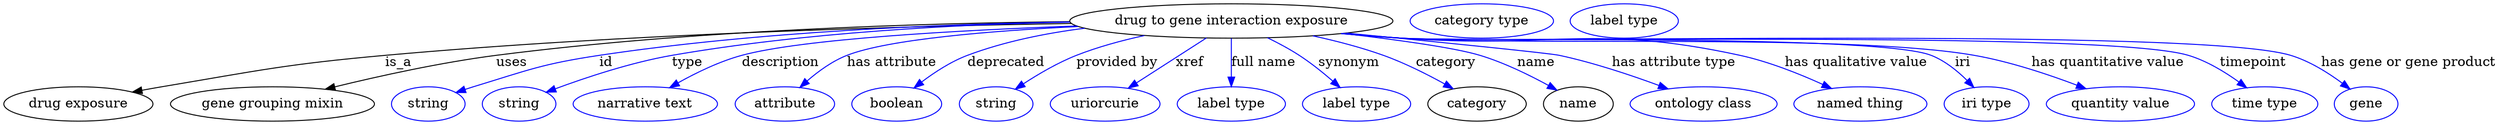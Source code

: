 digraph {
	graph [bb="0,0,2605,123"];
	node [label="\N"];
	"drug to gene interaction exposure"	[height=0.5,
		label="drug to gene interaction exposure",
		pos="1282,105",
		width=4.694];
	"drug exposure"	[height=0.5,
		pos="77.993,18",
		width=2.1665];
	"drug to gene interaction exposure" -> "drug exposure"	[label=is_a,
		lp="413.99,61.5",
		pos="e,134.54,30.504 1114.6,102.33 936.99,99.389 648.21,91.297 399.99,69 294.95,59.564 269.01,53.453 164.99,36 158.36,34.888 151.47,33.66 \
144.58,32.389"];
	"gene grouping mixin"	[height=0.5,
		pos="280.99,18",
		width=2.9608];
	"drug to gene interaction exposure" -> "gene grouping mixin"	[label=uses,
		lp="532.49,61.5",
		pos="e,336.58,33.521 1112.8,104.21 957.15,102.52 720.16,95.205 515.99,69 458.06,61.564 393.18,47.301 346.3,35.906"];
	id	[color=blue,
		height=0.5,
		label=string,
		pos="443.99,18",
		width=1.0652];
	"drug to gene interaction exposure" -> id	[color=blue,
		label=id,
		lp="629.99,61.5",
		pos="e,473.04,29.778 1113.2,104.01 979.48,101.85 788.39,93.983 622.99,69 563.63,60.032 549.47,53.375 491.99,36 488.9,35.066 485.72,34.053 \
482.53,33.002",
		style=solid];
	type	[color=blue,
		height=0.5,
		label=string,
		pos="538.99,18",
		width=1.0652];
	"drug to gene interaction exposure" -> type	[color=blue,
		label=type,
		lp="713.99,61.5",
		pos="e,567.16,30.321 1113.1,104.07 995.82,101.64 836.41,93.39 697.99,69 655.56,61.524 608.71,45.831 576.92,34.009",
		style=solid];
	description	[color=blue,
		height=0.5,
		label="narrative text",
		pos="670.99,18",
		width=2.0943];
	"drug to gene interaction exposure" -> description	[color=blue,
		label=description,
		lp="811.49,61.5",
		pos="e,696.18,35.118 1120.1,99.816 995.62,95.309 834.54,86.314 770.99,69 747.82,62.685 723.68,50.792 704.93,40.189",
		style=solid];
	"has attribute"	[color=blue,
		height=0.5,
		label=attribute,
		pos="815.99,18",
		width=1.4443];
	"drug to gene interaction exposure" -> "has attribute"	[color=blue,
		label="has attribute",
		lp="927.99,61.5",
		pos="e,831.72,35.307 1121.9,99.14 1029.8,94.57 924.09,85.785 880.99,69 865.58,62.997 850.77,52.144 839.19,42.079",
		style=solid];
	deprecated	[color=blue,
		height=0.5,
		label=boolean,
		pos="932.99,18",
		width=1.2999];
	"drug to gene interaction exposure" -> deprecated	[color=blue,
		label=deprecated,
		lp="1046.5,61.5",
		pos="e,950.81,34.823 1128.1,97.498 1087.4,92.3 1044.3,83.548 1006,69 989.03,62.551 972.18,51.408 958.95,41.276",
		style=solid];
	"provided by"	[color=blue,
		height=0.5,
		label=string,
		pos="1036,18",
		width=1.0652];
	"drug to gene interaction exposure" -> "provided by"	[color=blue,
		label="provided by",
		lp="1162.5,61.5",
		pos="e,1056.1,33.507 1190.9,89.724 1167.4,84.578 1142.4,77.797 1120,69 1100.6,61.364 1080.5,49.539 1064.8,39.305",
		style=solid];
	xref	[color=blue,
		height=0.5,
		label=uriorcurie,
		pos="1150,18",
		width=1.5887];
	"drug to gene interaction exposure" -> xref	[color=blue,
		label=xref,
		lp="1238.5,61.5",
		pos="e,1174.2,34.612 1255.9,87.207 1235,73.71 1205.4,54.672 1182.8,40.138",
		style=solid];
	"full name"	[color=blue,
		height=0.5,
		label="label type",
		pos="1282,18",
		width=1.5707];
	"drug to gene interaction exposure" -> "full name"	[color=blue,
		label="full name",
		lp="1315.5,61.5",
		pos="e,1282,36.175 1282,86.799 1282,75.163 1282,59.548 1282,46.237",
		style=solid];
	synonym	[color=blue,
		height=0.5,
		label="label type",
		pos="1413,18",
		width=1.5707];
	"drug to gene interaction exposure" -> synonym	[color=blue,
		label=synonym,
		lp="1405,61.5",
		pos="e,1395.7,35.265 1319.8,87.439 1330.8,82.068 1342.6,75.741 1353,69 1365.2,61.05 1377.8,50.952 1388.2,41.916",
		style=solid];
	category	[height=0.5,
		pos="1539,18",
		width=1.4263];
	"drug to gene interaction exposure" -> category	[color=blue,
		label=category,
		lp="1506.5,61.5",
		pos="e,1514,34.007 1367.3,89.409 1391.5,84.153 1417.6,77.394 1441,69 1463.1,61.06 1486.7,49.183 1505.1,38.998",
		style=solid];
	name	[height=0.5,
		pos="1645,18",
		width=1.011];
	"drug to gene interaction exposure" -> name	[color=blue,
		label=name,
		lp="1601,61.5",
		pos="e,1622.5,32.505 1398.6,91.943 1454.6,85.414 1515.3,77.054 1542,69 1567.1,61.42 1593.7,48.352 1613.6,37.476",
		style=solid];
	"has attribute type"	[color=blue,
		height=0.5,
		label="ontology class",
		pos="1776,18",
		width=2.1304];
	"drug to gene interaction exposure" -> "has attribute type"	[color=blue,
		label="has attribute type",
		lp="1745,61.5",
		pos="e,1738.8,33.856 1402.7,92.313 1497,83.077 1614,71.359 1625,69 1660.7,61.371 1699.7,48.306 1729.2,37.445",
		style=solid];
	"has qualitative value"	[color=blue,
		height=0.5,
		label="named thing",
		pos="1940,18",
		width=1.9318];
	"drug to gene interaction exposure" -> "has qualitative value"	[color=blue,
		label="has qualitative value",
		lp="1935.5,61.5",
		pos="e,1909.8,34.234 1399.7,92.014 1419.8,90.181 1440.5,88.427 1460,87 1617.1,75.508 1660.1,102.5 1814,69 1844,62.461 1876.2,49.573 1900.6,\
38.519",
		style=solid];
	iri	[color=blue,
		height=0.5,
		label="iri type",
		pos="2072,18",
		width=1.2277];
	"drug to gene interaction exposure" -> iri	[color=blue,
		label=iri,
		lp="2047,61.5",
		pos="e,2058.6,35.342 1397.8,91.881 1418.5,90.017 1439.9,88.287 1460,87 1521.5,83.07 1956.6,91.384 2014,69 2028.2,63.455 2041.3,52.835 \
2051.5,42.804",
		style=solid];
	"has quantitative value"	[color=blue,
		height=0.5,
		label="quantity value",
		pos="2212,18",
		width=2.1484];
	"drug to gene interaction exposure" -> "has quantitative value"	[color=blue,
		label="has quantitative value",
		lp="2199,61.5",
		pos="e,2176,34.028 1397.8,91.84 1418.5,89.98 1439.9,88.263 1460,87 1592.9,78.665 1927.8,91.917 2059,69 2096.1,62.513 2136.6,48.978 2166.6,\
37.625",
		style=solid];
	timepoint	[color=blue,
		height=0.5,
		label="time type",
		pos="2363,18",
		width=1.5346];
	"drug to gene interaction exposure" -> timepoint	[color=blue,
		label=timepoint,
		lp="2351,61.5",
		pos="e,2344.1,34.971 1396.8,91.788 1417.8,89.909 1439.5,88.199 1460,87 1551.3,81.648 2195.4,95.175 2283,69 2302.1,63.28 2321.2,51.649 \
2335.9,41.044",
		style=solid];
	"has gene or gene product"	[color=blue,
		height=0.5,
		label=gene,
		pos="2469,18",
		width=0.92075];
	"drug to gene interaction exposure" -> "has gene or gene product"	[color=blue,
		label="has gene or gene product",
		lp="2513.5,61.5",
		pos="e,2452.2,33.537 1396.8,91.746 1417.8,89.871 1439.5,88.173 1460,87 1563.2,81.083 2291,98.733 2390,69 2409.7,63.067 2429.4,50.706 \
2444.1,39.759",
		style=solid];
	"named thing_category"	[color=blue,
		height=0.5,
		label="category type",
		pos="1544,105",
		width=2.0762];
	attribute_name	[color=blue,
		height=0.5,
		label="label type",
		pos="1693,105",
		width=1.5707];
}

